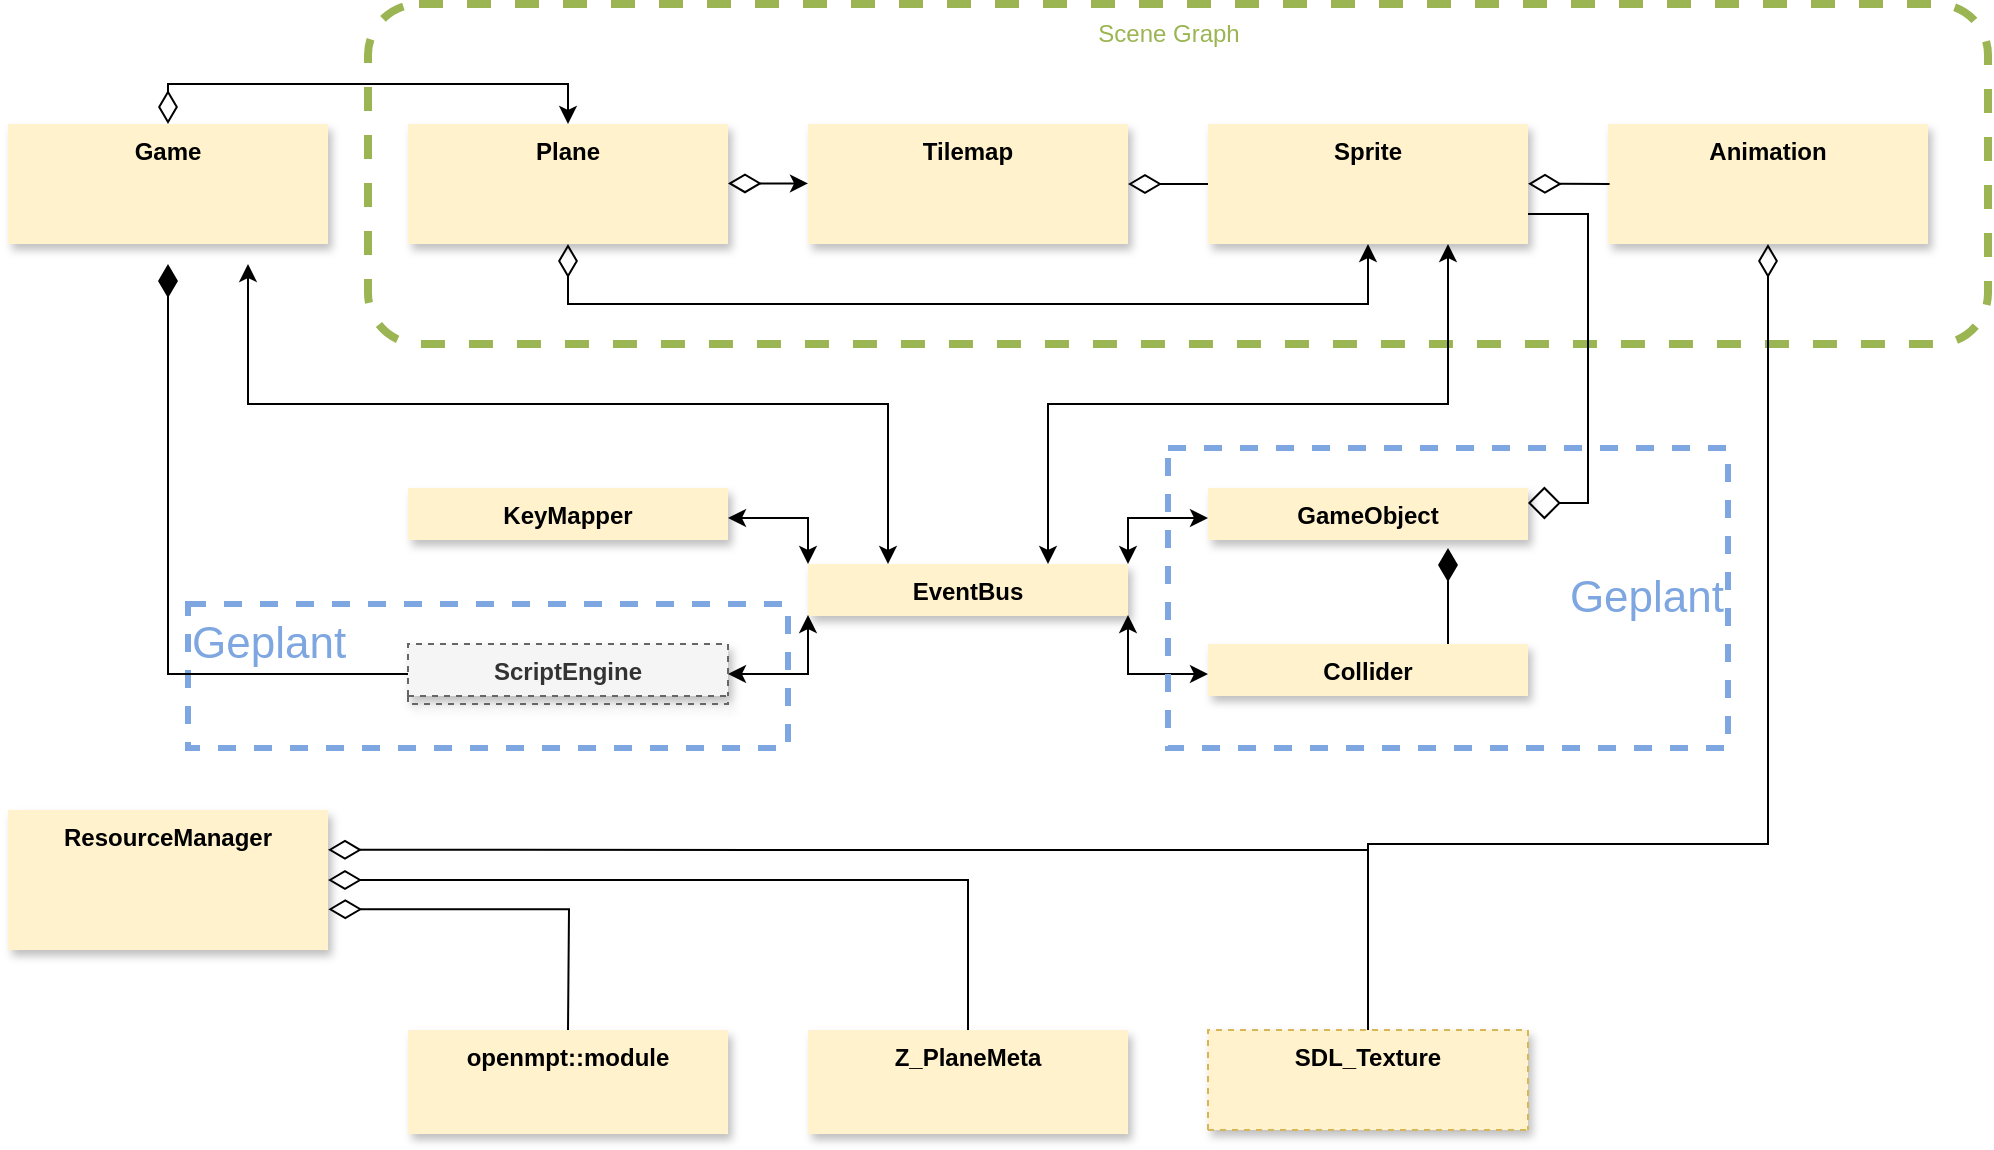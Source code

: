 <mxfile version="20.3.0" type="device"><diagram id="i7O-uKfm3rUwdJJqUVBy" name="Seite-1"><mxGraphModel dx="1211" dy="742" grid="1" gridSize="10" guides="1" tooltips="1" connect="1" arrows="1" fold="1" page="1" pageScale="1" pageWidth="827" pageHeight="1169" math="0" shadow="0"><root><mxCell id="0"/><mxCell id="1" parent="0"/><mxCell id="NdO7TfO4KVU9EuhuVBSu-15" value="" style="rounded=1;whiteSpace=wrap;html=1;shadow=0;dashed=1;strokeWidth=4;fillColor=none;fontColor=#333333;strokeColor=#9BB553;" parent="1" vertex="1"><mxGeometry x="220" y="20" width="810" height="170" as="geometry"/></mxCell><mxCell id="__8_Z_5ygHKLiSIPpUc8-16" style="edgeStyle=orthogonalEdgeStyle;rounded=0;orthogonalLoop=1;jettySize=auto;html=1;fontColor=#7EA6E0;startArrow=classic;startFill=1;exitX=0.25;exitY=0;exitDx=0;exitDy=0;entryX=0.75;entryY=1;entryDx=0;entryDy=0;" parent="1" source="6kpMg5qL5gW25uIL2eqC-24" target="6kpMg5qL5gW25uIL2eqC-32" edge="1"><mxGeometry relative="1" as="geometry"><mxPoint x="620" y="400" as="sourcePoint"/><mxPoint x="400" y="220" as="targetPoint"/><Array as="points"><mxPoint x="480" y="220"/><mxPoint x="160" y="220"/></Array></mxGeometry></mxCell><mxCell id="6kpMg5qL5gW25uIL2eqC-7" value="Geplant" style="rounded=0;whiteSpace=wrap;html=1;dashed=1;fillColor=none;fontSize=22;align=left;labelPosition=center;verticalLabelPosition=middle;verticalAlign=top;strokeColor=#7EA6E0;strokeWidth=3;fontColor=#7EA6E0;" parent="1" vertex="1"><mxGeometry x="130" y="320" width="300" height="72" as="geometry"/></mxCell><mxCell id="6kpMg5qL5gW25uIL2eqC-65" style="edgeStyle=orthogonalEdgeStyle;rounded=0;orthogonalLoop=1;jettySize=auto;html=1;fontSize=12;startArrow=diamondThin;startFill=0;startSize=14;exitX=0.5;exitY=1;exitDx=0;exitDy=0;" parent="1" source="6kpMg5qL5gW25uIL2eqC-20" target="6kpMg5qL5gW25uIL2eqC-44" edge="1"><mxGeometry relative="1" as="geometry"><mxPoint x="680" y="140" as="targetPoint"/><Array as="points"><mxPoint x="320" y="170"/><mxPoint x="720" y="170"/></Array></mxGeometry></mxCell><mxCell id="6kpMg5qL5gW25uIL2eqC-20" value="Plane" style="swimlane;fontStyle=1;align=center;verticalAlign=top;childLayout=stackLayout;horizontal=1;startSize=60;horizontalStack=0;resizeParent=1;resizeParentMax=0;resizeLast=0;collapsible=1;marginBottom=0;dashed=1;fontSize=12;fillColor=#fff2cc;strokeColor=none;shadow=1;" parent="1" vertex="1"><mxGeometry x="240" y="80" width="160" height="60" as="geometry"/></mxCell><mxCell id="6kpMg5qL5gW25uIL2eqC-24" value="EventBus" style="swimlane;fontStyle=1;align=center;verticalAlign=top;childLayout=stackLayout;horizontal=1;startSize=26;horizontalStack=0;resizeParent=1;resizeParentMax=0;resizeLast=0;collapsible=1;marginBottom=0;dashed=1;fontSize=12;fillColor=#fff2cc;strokeColor=none;shadow=1;" parent="1" vertex="1"><mxGeometry x="440" y="300" width="160" height="34" as="geometry"/></mxCell><mxCell id="__8_Z_5ygHKLiSIPpUc8-2" style="edgeStyle=orthogonalEdgeStyle;rounded=0;orthogonalLoop=1;jettySize=auto;html=1;exitX=1;exitY=0.5;exitDx=0;exitDy=0;startArrow=classic;startFill=1;entryX=0;entryY=0;entryDx=0;entryDy=0;" parent="1" source="6kpMg5qL5gW25uIL2eqC-28" target="6kpMg5qL5gW25uIL2eqC-24" edge="1"><mxGeometry relative="1" as="geometry"><mxPoint x="500" y="220" as="targetPoint"/><Array as="points"><mxPoint x="440" y="277"/></Array></mxGeometry></mxCell><mxCell id="6kpMg5qL5gW25uIL2eqC-28" value="KeyMapper" style="swimlane;fontStyle=1;align=center;verticalAlign=top;childLayout=stackLayout;horizontal=1;startSize=26;horizontalStack=0;resizeParent=1;resizeParentMax=0;resizeLast=0;collapsible=1;marginBottom=0;dashed=1;fontSize=12;fillColor=#fff2cc;strokeColor=none;shadow=1;" parent="1" vertex="1"><mxGeometry x="240" y="262" width="160" height="30" as="geometry"/></mxCell><mxCell id="6kpMg5qL5gW25uIL2eqC-55" style="edgeStyle=orthogonalEdgeStyle;rounded=0;orthogonalLoop=1;jettySize=auto;html=1;entryX=0.5;entryY=0;entryDx=0;entryDy=0;fontSize=12;startSize=14;startArrow=diamondThin;startFill=0;" parent="1" source="6kpMg5qL5gW25uIL2eqC-32" target="6kpMg5qL5gW25uIL2eqC-20" edge="1"><mxGeometry relative="1" as="geometry"><Array as="points"><mxPoint x="120" y="60"/><mxPoint x="320" y="60"/></Array></mxGeometry></mxCell><mxCell id="NdO7TfO4KVU9EuhuVBSu-1" style="edgeStyle=orthogonalEdgeStyle;rounded=0;orthogonalLoop=1;jettySize=auto;html=1;exitX=0.5;exitY=0;exitDx=0;exitDy=0;" parent="1" source="6kpMg5qL5gW25uIL2eqC-32" edge="1"><mxGeometry relative="1" as="geometry"><mxPoint x="119.75" y="79.875" as="targetPoint"/></mxGeometry></mxCell><mxCell id="__8_Z_5ygHKLiSIPpUc8-24" style="edgeStyle=orthogonalEdgeStyle;rounded=0;orthogonalLoop=1;jettySize=auto;html=1;exitX=0.5;exitY=1;exitDx=0;exitDy=0;entryX=0;entryY=0.5;entryDx=0;entryDy=0;fontColor=#7EA6E0;startArrow=diamondThin;startFill=1;endArrow=none;endFill=0;startSize=14;endSize=14;" parent="1" source="6kpMg5qL5gW25uIL2eqC-32" target="__8_Z_5ygHKLiSIPpUc8-7" edge="1"><mxGeometry relative="1" as="geometry"/></mxCell><mxCell id="6kpMg5qL5gW25uIL2eqC-32" value="Game" style="swimlane;fontStyle=1;align=center;verticalAlign=top;childLayout=stackLayout;horizontal=1;startSize=60;horizontalStack=0;resizeParent=1;resizeParentMax=0;resizeLast=0;collapsible=1;marginBottom=0;dashed=1;fontSize=12;fillColor=#fff2cc;strokeColor=none;shadow=1;" parent="1" vertex="1"><mxGeometry x="40" y="80" width="160" height="70" as="geometry"><mxRectangle x="40" y="80" width="70" height="30" as="alternateBounds"/></mxGeometry></mxCell><mxCell id="6kpMg5qL5gW25uIL2eqC-91" style="edgeStyle=orthogonalEdgeStyle;rounded=0;orthogonalLoop=1;jettySize=auto;html=1;entryX=0.5;entryY=0;entryDx=0;entryDy=0;fontSize=12;startArrow=diamondThin;startFill=0;startSize=14;endArrow=none;endFill=0;exitX=1;exitY=0.284;exitDx=0;exitDy=0;exitPerimeter=0;" parent="1" source="6kpMg5qL5gW25uIL2eqC-36" target="6kpMg5qL5gW25uIL2eqC-87" edge="1"><mxGeometry relative="1" as="geometry"><Array as="points"><mxPoint x="220" y="443"/><mxPoint x="720" y="443"/></Array></mxGeometry></mxCell><mxCell id="6kpMg5qL5gW25uIL2eqC-92" style="edgeStyle=orthogonalEdgeStyle;rounded=0;orthogonalLoop=1;jettySize=auto;html=1;entryX=0.5;entryY=0;entryDx=0;entryDy=0;fontSize=12;startArrow=diamondThin;startFill=0;startSize=14;endArrow=none;endFill=0;exitX=1;exitY=0.5;exitDx=0;exitDy=0;" parent="1" source="6kpMg5qL5gW25uIL2eqC-36" target="6kpMg5qL5gW25uIL2eqC-83" edge="1"><mxGeometry relative="1" as="geometry"><mxPoint x="200" y="448" as="sourcePoint"/><Array as="points"><mxPoint x="520" y="458"/></Array></mxGeometry></mxCell><mxCell id="6kpMg5qL5gW25uIL2eqC-36" value="ResourceManager&#10;" style="swimlane;fontStyle=1;align=center;verticalAlign=top;childLayout=stackLayout;horizontal=1;startSize=70;horizontalStack=0;resizeParent=1;resizeParentMax=0;resizeLast=0;collapsible=1;marginBottom=0;dashed=1;fontSize=12;fillColor=#fff2cc;strokeColor=none;shadow=1;swimlaneLine=1;" parent="1" vertex="1"><mxGeometry x="40" y="423" width="160" height="70" as="geometry"/></mxCell><mxCell id="6kpMg5qL5gW25uIL2eqC-40" value="Animation" style="swimlane;fontStyle=1;align=center;verticalAlign=top;childLayout=stackLayout;horizontal=1;startSize=60;horizontalStack=0;resizeParent=1;resizeParentMax=0;resizeLast=0;collapsible=1;marginBottom=0;dashed=1;fontSize=12;fillColor=#fff2cc;strokeColor=none;shadow=1;" parent="1" vertex="1"><mxGeometry x="840" y="80" width="160" height="60" as="geometry"/></mxCell><mxCell id="6kpMg5qL5gW25uIL2eqC-93" style="edgeStyle=orthogonalEdgeStyle;rounded=0;orthogonalLoop=1;jettySize=auto;html=1;entryX=0.5;entryY=0;entryDx=0;entryDy=0;fontSize=12;startArrow=diamondThin;startFill=0;startSize=14;endArrow=none;endFill=0;exitX=0.5;exitY=1;exitDx=0;exitDy=0;" parent="1" source="6kpMg5qL5gW25uIL2eqC-40" target="6kpMg5qL5gW25uIL2eqC-87" edge="1"><mxGeometry relative="1" as="geometry"><mxPoint x="920" y="150" as="sourcePoint"/><Array as="points"><mxPoint x="920" y="440"/><mxPoint x="720" y="440"/></Array></mxGeometry></mxCell><mxCell id="__8_Z_5ygHKLiSIPpUc8-3" style="edgeStyle=orthogonalEdgeStyle;rounded=0;orthogonalLoop=1;jettySize=auto;html=1;exitX=0.75;exitY=1;exitDx=0;exitDy=0;startArrow=classic;startFill=1;entryX=0.75;entryY=0;entryDx=0;entryDy=0;" parent="1" source="6kpMg5qL5gW25uIL2eqC-44" target="6kpMg5qL5gW25uIL2eqC-24" edge="1"><mxGeometry relative="1" as="geometry"><mxPoint x="690" y="210" as="targetPoint"/><Array as="points"><mxPoint x="760" y="220"/><mxPoint x="560" y="220"/></Array></mxGeometry></mxCell><mxCell id="6kpMg5qL5gW25uIL2eqC-44" value="Sprite" style="swimlane;fontStyle=1;align=center;verticalAlign=top;childLayout=stackLayout;horizontal=1;startSize=60;horizontalStack=0;resizeParent=1;resizeParentMax=0;resizeLast=0;collapsible=1;marginBottom=0;dashed=1;fontSize=12;fillColor=#fff2cc;strokeColor=none;shadow=1;" parent="1" vertex="1"><mxGeometry x="640" y="80" width="160" height="60" as="geometry"/></mxCell><mxCell id="6kpMg5qL5gW25uIL2eqC-63" style="edgeStyle=orthogonalEdgeStyle;rounded=0;orthogonalLoop=1;jettySize=auto;html=1;fontSize=12;endArrow=none;endFill=0;startArrow=diamondThin;startFill=0;startSize=14;exitX=1;exitY=0.5;exitDx=0;exitDy=0;" parent="1" source="6kpMg5qL5gW25uIL2eqC-48" edge="1"><mxGeometry relative="1" as="geometry"><Array as="points"><mxPoint x="640" y="110"/></Array><mxPoint x="610" y="123" as="sourcePoint"/><mxPoint x="640" y="110" as="targetPoint"/></mxGeometry></mxCell><mxCell id="6kpMg5qL5gW25uIL2eqC-48" value="Tilemap" style="swimlane;fontStyle=1;align=center;verticalAlign=top;childLayout=stackLayout;horizontal=1;startSize=60;horizontalStack=0;resizeParent=1;resizeParentMax=0;resizeLast=0;collapsible=1;marginBottom=0;dashed=1;fontSize=12;fillColor=#fff2cc;strokeColor=none;shadow=1;" parent="1" vertex="1"><mxGeometry x="440" y="80" width="160" height="60" as="geometry"/></mxCell><mxCell id="6kpMg5qL5gW25uIL2eqC-73" value="openmpt::module" style="swimlane;fontStyle=1;align=center;verticalAlign=top;childLayout=stackLayout;horizontal=1;startSize=52;horizontalStack=0;resizeParent=1;resizeParentMax=0;resizeLast=0;collapsible=1;marginBottom=0;dashed=1;fontSize=12;fillColor=#fff2cc;strokeColor=none;shadow=1;" parent="1" vertex="1"><mxGeometry x="240" y="533" width="160" height="52" as="geometry"/></mxCell><mxCell id="6kpMg5qL5gW25uIL2eqC-83" value="Z_PlaneMeta" style="swimlane;fontStyle=1;align=center;verticalAlign=top;childLayout=stackLayout;horizontal=1;startSize=52;horizontalStack=0;resizeParent=1;resizeParentMax=0;resizeLast=0;collapsible=1;marginBottom=0;dashed=1;fontSize=12;fillColor=#fff2cc;strokeColor=none;shadow=1;" parent="1" vertex="1"><mxGeometry x="440" y="533" width="160" height="52" as="geometry"/></mxCell><mxCell id="6kpMg5qL5gW25uIL2eqC-87" value="SDL_Texture" style="swimlane;fontStyle=1;align=center;verticalAlign=top;childLayout=stackLayout;horizontal=1;startSize=50;horizontalStack=0;resizeParent=1;resizeParentMax=0;resizeLast=0;collapsible=1;marginBottom=0;dashed=1;fontSize=12;fillColor=#fff2cc;strokeColor=#d6b656;shadow=1;" parent="1" vertex="1"><mxGeometry x="640" y="533" width="160" height="50" as="geometry"/></mxCell><mxCell id="NdO7TfO4KVU9EuhuVBSu-12" style="edgeStyle=orthogonalEdgeStyle;rounded=0;orthogonalLoop=1;jettySize=auto;html=1;fontSize=12;endArrow=none;endFill=0;startArrow=diamondThin;startFill=0;startSize=14;exitX=0.995;exitY=0.665;exitDx=0;exitDy=0;exitPerimeter=0;" parent="1" edge="1"><mxGeometry relative="1" as="geometry"><Array as="points"><mxPoint x="840.8" y="109.99"/></Array><mxPoint x="800.0" y="109.89" as="sourcePoint"/><mxPoint x="840.8" y="109.99" as="targetPoint"/></mxGeometry></mxCell><mxCell id="NdO7TfO4KVU9EuhuVBSu-14" style="edgeStyle=orthogonalEdgeStyle;rounded=0;orthogonalLoop=1;jettySize=auto;html=1;entryX=0.5;entryY=0;entryDx=0;entryDy=0;fontSize=12;startArrow=diamondThin;startFill=0;startSize=14;endArrow=none;endFill=0;exitX=1.001;exitY=0.709;exitDx=0;exitDy=0;exitPerimeter=0;" parent="1" source="6kpMg5qL5gW25uIL2eqC-36" edge="1"><mxGeometry relative="1" as="geometry"><mxPoint x="200" y="456" as="sourcePoint"/><mxPoint x="320.0" y="533" as="targetPoint"/></mxGeometry></mxCell><mxCell id="NdO7TfO4KVU9EuhuVBSu-16" value="Scene Graph" style="text;html=1;align=center;verticalAlign=middle;resizable=0;points=[];autosize=1;strokeColor=none;fillColor=none;fontColor=#9BB553;" parent="1" vertex="1"><mxGeometry x="575" y="20" width="90" height="30" as="geometry"/></mxCell><mxCell id="NdO7TfO4KVU9EuhuVBSu-19" style="edgeStyle=orthogonalEdgeStyle;rounded=0;orthogonalLoop=1;jettySize=auto;html=1;fontSize=12;endArrow=classic;endFill=1;startArrow=diamondThin;startFill=0;startSize=14;exitX=1;exitY=0.5;exitDx=0;exitDy=0;" parent="1" edge="1"><mxGeometry relative="1" as="geometry"><Array as="points"><mxPoint x="440" y="109.7"/></Array><mxPoint x="400" y="109.7" as="sourcePoint"/><mxPoint x="440" y="109.7" as="targetPoint"/></mxGeometry></mxCell><mxCell id="__8_Z_5ygHKLiSIPpUc8-13" style="edgeStyle=orthogonalEdgeStyle;rounded=0;orthogonalLoop=1;jettySize=auto;html=1;exitX=1;exitY=0.5;exitDx=0;exitDy=0;fontColor=#7EA6E0;startArrow=classic;startFill=1;entryX=0;entryY=0.75;entryDx=0;entryDy=0;" parent="1" source="__8_Z_5ygHKLiSIPpUc8-7" target="6kpMg5qL5gW25uIL2eqC-24" edge="1"><mxGeometry relative="1" as="geometry"><Array as="points"><mxPoint x="440" y="355"/></Array></mxGeometry></mxCell><mxCell id="__8_Z_5ygHKLiSIPpUc8-7" value="ScriptEngine" style="swimlane;fontStyle=1;align=center;verticalAlign=top;childLayout=stackLayout;horizontal=1;startSize=26;horizontalStack=0;resizeParent=1;resizeParentMax=0;resizeLast=0;collapsible=1;marginBottom=0;dashed=1;fontSize=12;fillColor=#f5f5f5;strokeColor=#666666;shadow=1;fillStyle=solid;sketch=0;glass=0;rounded=0;swimlaneLine=1;fontColor=#333333;" parent="1" vertex="1"><mxGeometry x="240" y="340" width="160" height="30" as="geometry"/></mxCell><mxCell id="__8_Z_5ygHKLiSIPpUc8-10" style="edgeStyle=orthogonalEdgeStyle;rounded=0;orthogonalLoop=1;jettySize=auto;html=1;exitX=0;exitY=0.5;exitDx=0;exitDy=0;fontColor=#7EA6E0;startArrow=classic;startFill=1;entryX=1;entryY=0.75;entryDx=0;entryDy=0;" parent="1" source="__8_Z_5ygHKLiSIPpUc8-8" target="6kpMg5qL5gW25uIL2eqC-24" edge="1"><mxGeometry relative="1" as="geometry"><mxPoint x="540" y="420" as="targetPoint"/><Array as="points"><mxPoint x="600" y="355"/><mxPoint x="600" y="330"/><mxPoint x="600" y="330"/></Array></mxGeometry></mxCell><mxCell id="__8_Z_5ygHKLiSIPpUc8-8" value="Collider" style="swimlane;fontStyle=1;align=center;verticalAlign=top;childLayout=stackLayout;horizontal=1;startSize=26;horizontalStack=0;resizeParent=1;resizeParentMax=0;resizeLast=0;collapsible=1;marginBottom=0;dashed=1;fontSize=12;fillColor=#fff2cc;strokeColor=none;shadow=1;" parent="1" vertex="1"><mxGeometry x="640" y="340" width="160" height="30" as="geometry"/></mxCell><mxCell id="__8_Z_5ygHKLiSIPpUc8-15" style="edgeStyle=orthogonalEdgeStyle;rounded=0;orthogonalLoop=1;jettySize=auto;html=1;fontColor=#7EA6E0;startArrow=classic;startFill=1;entryX=1;entryY=0;entryDx=0;entryDy=0;" parent="1" source="__8_Z_5ygHKLiSIPpUc8-14" target="6kpMg5qL5gW25uIL2eqC-24" edge="1"><mxGeometry relative="1" as="geometry"><mxPoint x="460" y="220" as="targetPoint"/><Array as="points"/></mxGeometry></mxCell><mxCell id="__8_Z_5ygHKLiSIPpUc8-22" style="edgeStyle=orthogonalEdgeStyle;rounded=0;orthogonalLoop=1;jettySize=auto;html=1;entryX=0.75;entryY=0;entryDx=0;entryDy=0;fontColor=#7EA6E0;startArrow=diamondThin;startFill=1;exitX=0.75;exitY=1;exitDx=0;exitDy=0;endArrow=none;endFill=0;startSize=14;" parent="1" source="__8_Z_5ygHKLiSIPpUc8-14" target="__8_Z_5ygHKLiSIPpUc8-8" edge="1"><mxGeometry relative="1" as="geometry"><Array as="points"><mxPoint x="760" y="310"/><mxPoint x="760" y="310"/></Array></mxGeometry></mxCell><mxCell id="__8_Z_5ygHKLiSIPpUc8-23" style="edgeStyle=orthogonalEdgeStyle;rounded=0;orthogonalLoop=1;jettySize=auto;html=1;exitX=1;exitY=0.25;exitDx=0;exitDy=0;entryX=1;entryY=0.75;entryDx=0;entryDy=0;fontColor=#7EA6E0;startArrow=diamond;startFill=0;endArrow=none;endFill=0;endSize=14;startSize=14;" parent="1" source="__8_Z_5ygHKLiSIPpUc8-14" target="6kpMg5qL5gW25uIL2eqC-44" edge="1"><mxGeometry relative="1" as="geometry"/></mxCell><mxCell id="__8_Z_5ygHKLiSIPpUc8-14" value="GameObject" style="swimlane;fontStyle=1;align=center;verticalAlign=top;childLayout=stackLayout;horizontal=1;startSize=26;horizontalStack=0;resizeParent=1;resizeParentMax=0;resizeLast=0;collapsible=1;marginBottom=0;dashed=1;fontSize=12;fillColor=#fff2cc;strokeColor=none;shadow=1;" parent="1" vertex="1"><mxGeometry x="640" y="262" width="160" height="30" as="geometry"/></mxCell><mxCell id="pbMXCRkze5fww7e-ktcy-1" value="Geplant" style="rounded=0;whiteSpace=wrap;html=1;dashed=1;fillColor=none;fontSize=22;align=right;labelPosition=center;verticalLabelPosition=middle;verticalAlign=middle;strokeColor=#7EA6E0;strokeWidth=3;fontColor=#7EA6E0;" vertex="1" parent="1"><mxGeometry x="620" y="242" width="280" height="150" as="geometry"/></mxCell></root></mxGraphModel></diagram></mxfile>